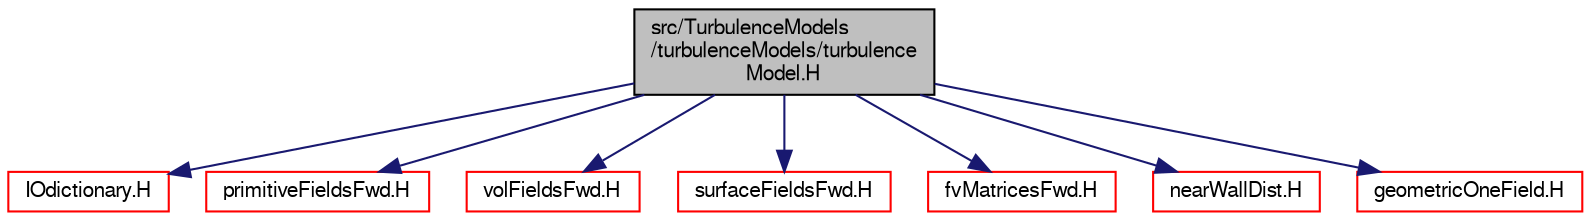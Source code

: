digraph "src/TurbulenceModels/turbulenceModels/turbulenceModel.H"
{
  bgcolor="transparent";
  edge [fontname="FreeSans",fontsize="10",labelfontname="FreeSans",labelfontsize="10"];
  node [fontname="FreeSans",fontsize="10",shape=record];
  Node0 [label="src/TurbulenceModels\l/turbulenceModels/turbulence\lModel.H",height=0.2,width=0.4,color="black", fillcolor="grey75", style="filled", fontcolor="black"];
  Node0 -> Node1 [color="midnightblue",fontsize="10",style="solid",fontname="FreeSans"];
  Node1 [label="IOdictionary.H",height=0.2,width=0.4,color="red",URL="$a09023.html"];
  Node0 -> Node85 [color="midnightblue",fontsize="10",style="solid",fontname="FreeSans"];
  Node85 [label="primitiveFieldsFwd.H",height=0.2,width=0.4,color="red",URL="$a09638.html",tooltip="Forward declarations of the specialisations of Field<T> for scalar, vector and tensor. "];
  Node0 -> Node106 [color="midnightblue",fontsize="10",style="solid",fontname="FreeSans"];
  Node106 [label="volFieldsFwd.H",height=0.2,width=0.4,color="red",URL="$a02753.html"];
  Node0 -> Node107 [color="midnightblue",fontsize="10",style="solid",fontname="FreeSans"];
  Node107 [label="surfaceFieldsFwd.H",height=0.2,width=0.4,color="red",URL="$a02738.html"];
  Node0 -> Node108 [color="midnightblue",fontsize="10",style="solid",fontname="FreeSans"];
  Node108 [label="fvMatricesFwd.H",height=0.2,width=0.4,color="red",URL="$a03275.html",tooltip="Forward declarations of fvMatrix specializations. "];
  Node0 -> Node109 [color="midnightblue",fontsize="10",style="solid",fontname="FreeSans"];
  Node109 [label="nearWallDist.H",height=0.2,width=0.4,color="red",URL="$a03713.html"];
  Node0 -> Node302 [color="midnightblue",fontsize="10",style="solid",fontname="FreeSans"];
  Node302 [label="geometricOneField.H",height=0.2,width=0.4,color="red",URL="$a09842.html"];
}
